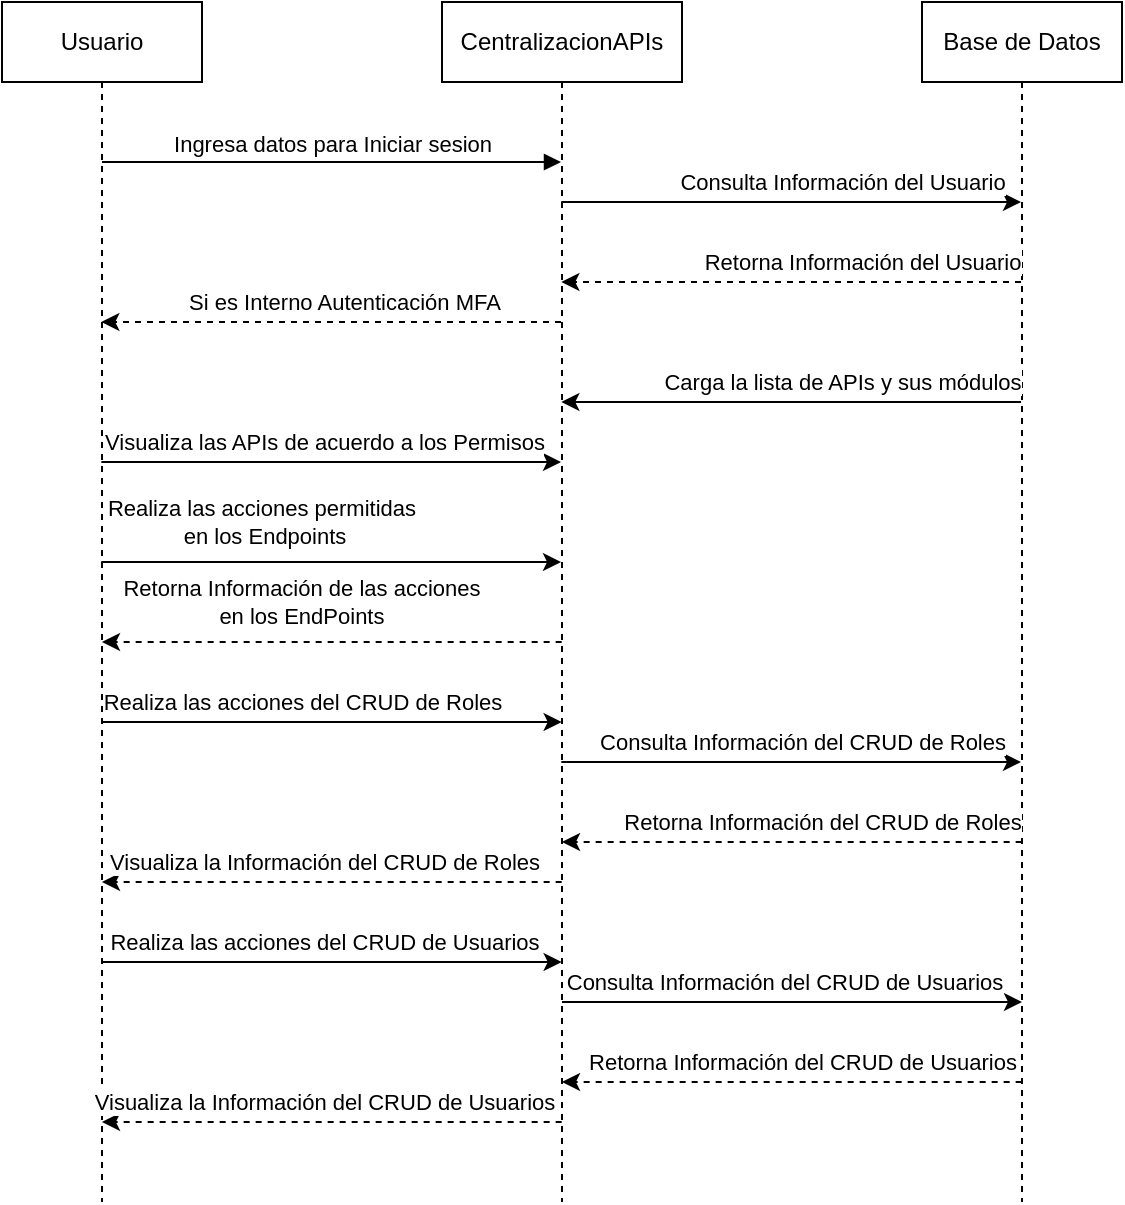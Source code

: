<mxfile version="26.0.11">
  <diagram name="Page-1" id="2YBvvXClWsGukQMizWep">
    <mxGraphModel dx="1195" dy="615" grid="1" gridSize="10" guides="1" tooltips="1" connect="1" arrows="1" fold="1" page="1" pageScale="1" pageWidth="850" pageHeight="1100" math="0" shadow="0">
      <root>
        <mxCell id="0" />
        <mxCell id="1" parent="0" />
        <mxCell id="aM9ryv3xv72pqoxQDRHE-1" value="Usuario" style="shape=umlLifeline;perimeter=lifelinePerimeter;whiteSpace=wrap;html=1;container=0;dropTarget=0;collapsible=0;recursiveResize=0;outlineConnect=0;portConstraint=eastwest;newEdgeStyle={&quot;edgeStyle&quot;:&quot;elbowEdgeStyle&quot;,&quot;elbow&quot;:&quot;vertical&quot;,&quot;curved&quot;:0,&quot;rounded&quot;:0};" parent="1" vertex="1">
          <mxGeometry x="60" y="40" width="100" height="600" as="geometry" />
        </mxCell>
        <mxCell id="aM9ryv3xv72pqoxQDRHE-5" value="CentralizacionAPIs" style="shape=umlLifeline;perimeter=lifelinePerimeter;whiteSpace=wrap;html=1;container=0;dropTarget=0;collapsible=0;recursiveResize=0;outlineConnect=0;portConstraint=eastwest;newEdgeStyle={&quot;edgeStyle&quot;:&quot;elbowEdgeStyle&quot;,&quot;elbow&quot;:&quot;vertical&quot;,&quot;curved&quot;:0,&quot;rounded&quot;:0};" parent="1" vertex="1">
          <mxGeometry x="280" y="40" width="120" height="600" as="geometry" />
        </mxCell>
        <mxCell id="aM9ryv3xv72pqoxQDRHE-7" value="Ingresa datos para Iniciar sesion" style="html=1;verticalAlign=bottom;endArrow=block;edgeStyle=elbowEdgeStyle;elbow=vertical;curved=0;rounded=0;" parent="1" source="aM9ryv3xv72pqoxQDRHE-1" target="aM9ryv3xv72pqoxQDRHE-5" edge="1">
          <mxGeometry relative="1" as="geometry">
            <mxPoint x="195" y="130" as="sourcePoint" />
            <Array as="points">
              <mxPoint x="180" y="120" />
            </Array>
            <mxPoint as="offset" />
          </mxGeometry>
        </mxCell>
        <mxCell id="1-ScxrHDfQaOla46Kc_9-1" value="Base de Datos" style="shape=umlLifeline;perimeter=lifelinePerimeter;whiteSpace=wrap;html=1;container=0;dropTarget=0;collapsible=0;recursiveResize=0;outlineConnect=0;portConstraint=eastwest;newEdgeStyle={&quot;edgeStyle&quot;:&quot;elbowEdgeStyle&quot;,&quot;elbow&quot;:&quot;vertical&quot;,&quot;curved&quot;:0,&quot;rounded&quot;:0};" vertex="1" parent="1">
          <mxGeometry x="520" y="40" width="100" height="600" as="geometry" />
        </mxCell>
        <mxCell id="1-ScxrHDfQaOla46Kc_9-4" value="" style="endArrow=classic;html=1;rounded=0;" edge="1" parent="1">
          <mxGeometry width="50" height="50" relative="1" as="geometry">
            <mxPoint x="339.667" y="140" as="sourcePoint" />
            <mxPoint x="569.5" y="140" as="targetPoint" />
            <Array as="points">
              <mxPoint x="450" y="140" />
            </Array>
          </mxGeometry>
        </mxCell>
        <mxCell id="1-ScxrHDfQaOla46Kc_9-6" value="Consulta Información del Usuario" style="edgeLabel;html=1;align=center;verticalAlign=middle;resizable=0;points=[];" vertex="1" connectable="0" parent="1-ScxrHDfQaOla46Kc_9-4">
          <mxGeometry x="0.047" y="3" relative="1" as="geometry">
            <mxPoint x="20" y="-7" as="offset" />
          </mxGeometry>
        </mxCell>
        <mxCell id="1-ScxrHDfQaOla46Kc_9-7" value="" style="endArrow=classic;html=1;rounded=0;dashed=1;" edge="1" parent="1">
          <mxGeometry width="50" height="50" relative="1" as="geometry">
            <mxPoint x="569.5" y="180" as="sourcePoint" />
            <mxPoint x="339.667" y="180" as="targetPoint" />
            <Array as="points">
              <mxPoint x="450" y="180" />
            </Array>
          </mxGeometry>
        </mxCell>
        <mxCell id="1-ScxrHDfQaOla46Kc_9-8" value="Retorna Información del Usuario" style="edgeLabel;html=1;align=center;verticalAlign=middle;resizable=0;points=[];" vertex="1" connectable="0" parent="1-ScxrHDfQaOla46Kc_9-7">
          <mxGeometry x="0.236" y="1" relative="1" as="geometry">
            <mxPoint x="62" y="-11" as="offset" />
          </mxGeometry>
        </mxCell>
        <mxCell id="1-ScxrHDfQaOla46Kc_9-9" value="" style="endArrow=classic;html=1;rounded=0;dashed=1;" edge="1" parent="1">
          <mxGeometry width="50" height="50" relative="1" as="geometry">
            <mxPoint x="339.5" y="200" as="sourcePoint" />
            <mxPoint x="109.667" y="200" as="targetPoint" />
            <Array as="points">
              <mxPoint x="220" y="200" />
            </Array>
          </mxGeometry>
        </mxCell>
        <mxCell id="1-ScxrHDfQaOla46Kc_9-11" value="Si es Interno Autenticación MFA" style="edgeLabel;html=1;align=center;verticalAlign=middle;resizable=0;points=[];" vertex="1" connectable="0" parent="1-ScxrHDfQaOla46Kc_9-9">
          <mxGeometry x="-0.054" y="-1" relative="1" as="geometry">
            <mxPoint y="-9" as="offset" />
          </mxGeometry>
        </mxCell>
        <mxCell id="1-ScxrHDfQaOla46Kc_9-15" value="" style="endArrow=classic;html=1;rounded=0;" edge="1" parent="1">
          <mxGeometry width="50" height="50" relative="1" as="geometry">
            <mxPoint x="569.5" y="240" as="sourcePoint" />
            <mxPoint x="339.667" y="240" as="targetPoint" />
          </mxGeometry>
        </mxCell>
        <mxCell id="1-ScxrHDfQaOla46Kc_9-16" value="Carga la lista de APIs y&amp;nbsp;&lt;span style=&quot;background-color: light-dark(#ffffff, var(--ge-dark-color, #121212)); color: light-dark(rgb(0, 0, 0), rgb(255, 255, 255));&quot;&gt;sus módulos&lt;/span&gt;" style="edgeLabel;html=1;align=center;verticalAlign=middle;resizable=0;points=[];" vertex="1" connectable="0" parent="1-ScxrHDfQaOla46Kc_9-15">
          <mxGeometry x="0.17" y="-3" relative="1" as="geometry">
            <mxPoint x="45" y="-7" as="offset" />
          </mxGeometry>
        </mxCell>
        <mxCell id="1-ScxrHDfQaOla46Kc_9-17" value="" style="endArrow=classic;html=1;rounded=0;" edge="1" parent="1">
          <mxGeometry width="50" height="50" relative="1" as="geometry">
            <mxPoint x="109.667" y="270" as="sourcePoint" />
            <mxPoint x="339.5" y="270" as="targetPoint" />
          </mxGeometry>
        </mxCell>
        <mxCell id="1-ScxrHDfQaOla46Kc_9-18" value="Visualiza las APIs de acuerdo a los Permisos" style="edgeLabel;html=1;align=center;verticalAlign=middle;resizable=0;points=[];" vertex="1" connectable="0" parent="1-ScxrHDfQaOla46Kc_9-17">
          <mxGeometry x="-0.033" y="2" relative="1" as="geometry">
            <mxPoint y="-8" as="offset" />
          </mxGeometry>
        </mxCell>
        <mxCell id="1-ScxrHDfQaOla46Kc_9-19" value="" style="endArrow=classic;html=1;rounded=0;" edge="1" parent="1">
          <mxGeometry width="50" height="50" relative="1" as="geometry">
            <mxPoint x="109.667" y="320" as="sourcePoint" />
            <mxPoint x="339.5" y="320" as="targetPoint" />
          </mxGeometry>
        </mxCell>
        <mxCell id="1-ScxrHDfQaOla46Kc_9-20" value="Realiza las acciones permitidas&amp;nbsp;&lt;div&gt;en los Endpoints&lt;/div&gt;" style="edgeLabel;html=1;align=center;verticalAlign=middle;resizable=0;points=[];" vertex="1" connectable="0" parent="1-ScxrHDfQaOla46Kc_9-19">
          <mxGeometry x="-0.033" y="2" relative="1" as="geometry">
            <mxPoint x="-30" y="-18" as="offset" />
          </mxGeometry>
        </mxCell>
        <mxCell id="1-ScxrHDfQaOla46Kc_9-22" value="" style="endArrow=classic;html=1;rounded=0;" edge="1" parent="1">
          <mxGeometry width="50" height="50" relative="1" as="geometry">
            <mxPoint x="109.997" y="400" as="sourcePoint" />
            <mxPoint x="339.83" y="400" as="targetPoint" />
          </mxGeometry>
        </mxCell>
        <mxCell id="1-ScxrHDfQaOla46Kc_9-23" value="Realiza las acciones del CRUD de Roles" style="edgeLabel;html=1;align=center;verticalAlign=middle;resizable=0;points=[];" vertex="1" connectable="0" parent="1-ScxrHDfQaOla46Kc_9-22">
          <mxGeometry x="-0.033" y="2" relative="1" as="geometry">
            <mxPoint x="-11" y="-8" as="offset" />
          </mxGeometry>
        </mxCell>
        <mxCell id="1-ScxrHDfQaOla46Kc_9-24" value="" style="endArrow=classic;html=1;rounded=0;" edge="1" parent="1">
          <mxGeometry width="50" height="50" relative="1" as="geometry">
            <mxPoint x="339.667" y="420" as="sourcePoint" />
            <mxPoint x="569.5" y="420" as="targetPoint" />
            <Array as="points">
              <mxPoint x="450.33" y="420" />
            </Array>
          </mxGeometry>
        </mxCell>
        <mxCell id="1-ScxrHDfQaOla46Kc_9-25" value="Consulta Información del CRUD de Roles" style="edgeLabel;html=1;align=center;verticalAlign=middle;resizable=0;points=[];" vertex="1" connectable="0" parent="1-ScxrHDfQaOla46Kc_9-24">
          <mxGeometry x="0.047" y="3" relative="1" as="geometry">
            <mxPoint y="-7" as="offset" />
          </mxGeometry>
        </mxCell>
        <mxCell id="1-ScxrHDfQaOla46Kc_9-26" value="" style="endArrow=classic;html=1;rounded=0;dashed=1;" edge="1" parent="1">
          <mxGeometry width="50" height="50" relative="1" as="geometry">
            <mxPoint x="569.83" y="460" as="sourcePoint" />
            <mxPoint x="339.997" y="460" as="targetPoint" />
            <Array as="points">
              <mxPoint x="450.33" y="460" />
            </Array>
          </mxGeometry>
        </mxCell>
        <mxCell id="1-ScxrHDfQaOla46Kc_9-27" value="Retorna Información del CRUD de Roles" style="edgeLabel;html=1;align=center;verticalAlign=middle;resizable=0;points=[];" vertex="1" connectable="0" parent="1-ScxrHDfQaOla46Kc_9-26">
          <mxGeometry x="0.236" y="1" relative="1" as="geometry">
            <mxPoint x="42" y="-11" as="offset" />
          </mxGeometry>
        </mxCell>
        <mxCell id="1-ScxrHDfQaOla46Kc_9-28" value="" style="endArrow=classic;html=1;rounded=0;dashed=1;" edge="1" parent="1">
          <mxGeometry width="50" height="50" relative="1" as="geometry">
            <mxPoint x="339.83" y="480" as="sourcePoint" />
            <mxPoint x="109.997" y="480" as="targetPoint" />
            <Array as="points">
              <mxPoint x="220.33" y="480" />
            </Array>
          </mxGeometry>
        </mxCell>
        <mxCell id="1-ScxrHDfQaOla46Kc_9-29" value="Visualiza la Información del CRUD de Roles" style="edgeLabel;html=1;align=center;verticalAlign=middle;resizable=0;points=[];" vertex="1" connectable="0" parent="1-ScxrHDfQaOla46Kc_9-28">
          <mxGeometry x="-0.054" y="-1" relative="1" as="geometry">
            <mxPoint x="-11" y="-9" as="offset" />
          </mxGeometry>
        </mxCell>
        <mxCell id="1-ScxrHDfQaOla46Kc_9-30" value="" style="endArrow=classic;html=1;rounded=0;" edge="1" parent="1">
          <mxGeometry width="50" height="50" relative="1" as="geometry">
            <mxPoint x="109.997" y="520" as="sourcePoint" />
            <mxPoint x="339.83" y="520" as="targetPoint" />
          </mxGeometry>
        </mxCell>
        <mxCell id="1-ScxrHDfQaOla46Kc_9-31" value="Realiza las acciones del CRUD de Usuarios" style="edgeLabel;html=1;align=center;verticalAlign=middle;resizable=0;points=[];" vertex="1" connectable="0" parent="1-ScxrHDfQaOla46Kc_9-30">
          <mxGeometry x="-0.033" y="2" relative="1" as="geometry">
            <mxPoint y="-8" as="offset" />
          </mxGeometry>
        </mxCell>
        <mxCell id="1-ScxrHDfQaOla46Kc_9-32" value="" style="endArrow=classic;html=1;rounded=0;" edge="1" parent="1">
          <mxGeometry width="50" height="50" relative="1" as="geometry">
            <mxPoint x="340" y="540" as="sourcePoint" />
            <mxPoint x="570" y="540" as="targetPoint" />
            <Array as="points">
              <mxPoint x="450.33" y="540" />
            </Array>
          </mxGeometry>
        </mxCell>
        <mxCell id="1-ScxrHDfQaOla46Kc_9-33" value="Consulta Información del CRUD de Usuarios" style="edgeLabel;html=1;align=center;verticalAlign=middle;resizable=0;points=[];" vertex="1" connectable="0" parent="1-ScxrHDfQaOla46Kc_9-32">
          <mxGeometry x="0.047" y="3" relative="1" as="geometry">
            <mxPoint x="-10" y="-7" as="offset" />
          </mxGeometry>
        </mxCell>
        <mxCell id="1-ScxrHDfQaOla46Kc_9-34" value="" style="endArrow=classic;html=1;rounded=0;dashed=1;" edge="1" parent="1">
          <mxGeometry width="50" height="50" relative="1" as="geometry">
            <mxPoint x="569.83" y="580" as="sourcePoint" />
            <mxPoint x="339.997" y="580" as="targetPoint" />
            <Array as="points">
              <mxPoint x="450.33" y="580" />
            </Array>
          </mxGeometry>
        </mxCell>
        <mxCell id="1-ScxrHDfQaOla46Kc_9-35" value="Retorna Información del CRUD de Usuarios" style="edgeLabel;html=1;align=center;verticalAlign=middle;resizable=0;points=[];" vertex="1" connectable="0" parent="1-ScxrHDfQaOla46Kc_9-34">
          <mxGeometry x="0.236" y="1" relative="1" as="geometry">
            <mxPoint x="32" y="-11" as="offset" />
          </mxGeometry>
        </mxCell>
        <mxCell id="1-ScxrHDfQaOla46Kc_9-37" value="" style="endArrow=classic;html=1;rounded=0;dashed=1;" edge="1" parent="1">
          <mxGeometry width="50" height="50" relative="1" as="geometry">
            <mxPoint x="339.83" y="600" as="sourcePoint" />
            <mxPoint x="109.997" y="600" as="targetPoint" />
            <Array as="points">
              <mxPoint x="220.33" y="600" />
            </Array>
          </mxGeometry>
        </mxCell>
        <mxCell id="1-ScxrHDfQaOla46Kc_9-38" value="Visualiza la Información del CRUD de Usuarios" style="edgeLabel;html=1;align=center;verticalAlign=middle;resizable=0;points=[];" vertex="1" connectable="0" parent="1-ScxrHDfQaOla46Kc_9-37">
          <mxGeometry x="-0.054" y="-1" relative="1" as="geometry">
            <mxPoint x="-11" y="-9" as="offset" />
          </mxGeometry>
        </mxCell>
        <mxCell id="1-ScxrHDfQaOla46Kc_9-39" value="" style="endArrow=classic;html=1;rounded=0;dashed=1;" edge="1" parent="1">
          <mxGeometry width="50" height="50" relative="1" as="geometry">
            <mxPoint x="339.83" y="360" as="sourcePoint" />
            <mxPoint x="109.997" y="360" as="targetPoint" />
            <Array as="points">
              <mxPoint x="220.33" y="360" />
            </Array>
          </mxGeometry>
        </mxCell>
        <mxCell id="1-ScxrHDfQaOla46Kc_9-40" value="Retorna Información de las acciones&amp;nbsp;&lt;div&gt;en los EndPoints&amp;nbsp;&lt;/div&gt;" style="edgeLabel;html=1;align=center;verticalAlign=middle;resizable=0;points=[];" vertex="1" connectable="0" parent="1-ScxrHDfQaOla46Kc_9-39">
          <mxGeometry x="-0.054" y="-1" relative="1" as="geometry">
            <mxPoint x="-21" y="-19" as="offset" />
          </mxGeometry>
        </mxCell>
      </root>
    </mxGraphModel>
  </diagram>
</mxfile>
